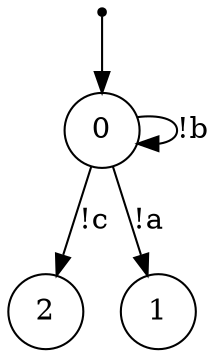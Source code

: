digraph {
 node [shape=point] ENTRY
 node [shape=circle]
 ENTRY -> 0
0 -> 2 [label="!c"]
0 -> 0 [label="!b"]
0 -> 1 [label="!a"]
}